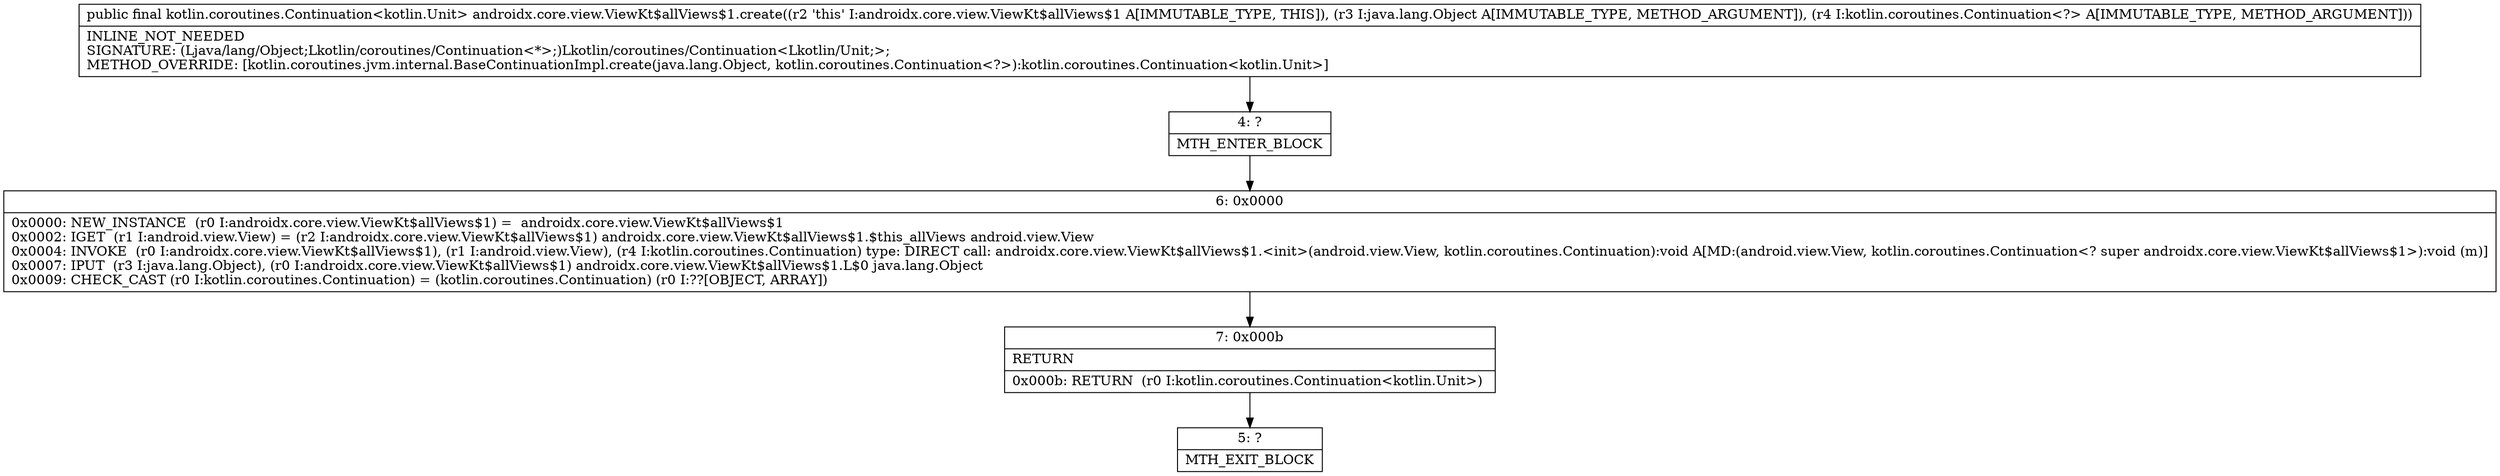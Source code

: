 digraph "CFG forandroidx.core.view.ViewKt$allViews$1.create(Ljava\/lang\/Object;Lkotlin\/coroutines\/Continuation;)Lkotlin\/coroutines\/Continuation;" {
Node_4 [shape=record,label="{4\:\ ?|MTH_ENTER_BLOCK\l}"];
Node_6 [shape=record,label="{6\:\ 0x0000|0x0000: NEW_INSTANCE  (r0 I:androidx.core.view.ViewKt$allViews$1) =  androidx.core.view.ViewKt$allViews$1 \l0x0002: IGET  (r1 I:android.view.View) = (r2 I:androidx.core.view.ViewKt$allViews$1) androidx.core.view.ViewKt$allViews$1.$this_allViews android.view.View \l0x0004: INVOKE  (r0 I:androidx.core.view.ViewKt$allViews$1), (r1 I:android.view.View), (r4 I:kotlin.coroutines.Continuation) type: DIRECT call: androidx.core.view.ViewKt$allViews$1.\<init\>(android.view.View, kotlin.coroutines.Continuation):void A[MD:(android.view.View, kotlin.coroutines.Continuation\<? super androidx.core.view.ViewKt$allViews$1\>):void (m)]\l0x0007: IPUT  (r3 I:java.lang.Object), (r0 I:androidx.core.view.ViewKt$allViews$1) androidx.core.view.ViewKt$allViews$1.L$0 java.lang.Object \l0x0009: CHECK_CAST (r0 I:kotlin.coroutines.Continuation) = (kotlin.coroutines.Continuation) (r0 I:??[OBJECT, ARRAY]) \l}"];
Node_7 [shape=record,label="{7\:\ 0x000b|RETURN\l|0x000b: RETURN  (r0 I:kotlin.coroutines.Continuation\<kotlin.Unit\>) \l}"];
Node_5 [shape=record,label="{5\:\ ?|MTH_EXIT_BLOCK\l}"];
MethodNode[shape=record,label="{public final kotlin.coroutines.Continuation\<kotlin.Unit\> androidx.core.view.ViewKt$allViews$1.create((r2 'this' I:androidx.core.view.ViewKt$allViews$1 A[IMMUTABLE_TYPE, THIS]), (r3 I:java.lang.Object A[IMMUTABLE_TYPE, METHOD_ARGUMENT]), (r4 I:kotlin.coroutines.Continuation\<?\> A[IMMUTABLE_TYPE, METHOD_ARGUMENT]))  | INLINE_NOT_NEEDED\lSIGNATURE: (Ljava\/lang\/Object;Lkotlin\/coroutines\/Continuation\<*\>;)Lkotlin\/coroutines\/Continuation\<Lkotlin\/Unit;\>;\lMETHOD_OVERRIDE: [kotlin.coroutines.jvm.internal.BaseContinuationImpl.create(java.lang.Object, kotlin.coroutines.Continuation\<?\>):kotlin.coroutines.Continuation\<kotlin.Unit\>]\l}"];
MethodNode -> Node_4;Node_4 -> Node_6;
Node_6 -> Node_7;
Node_7 -> Node_5;
}


